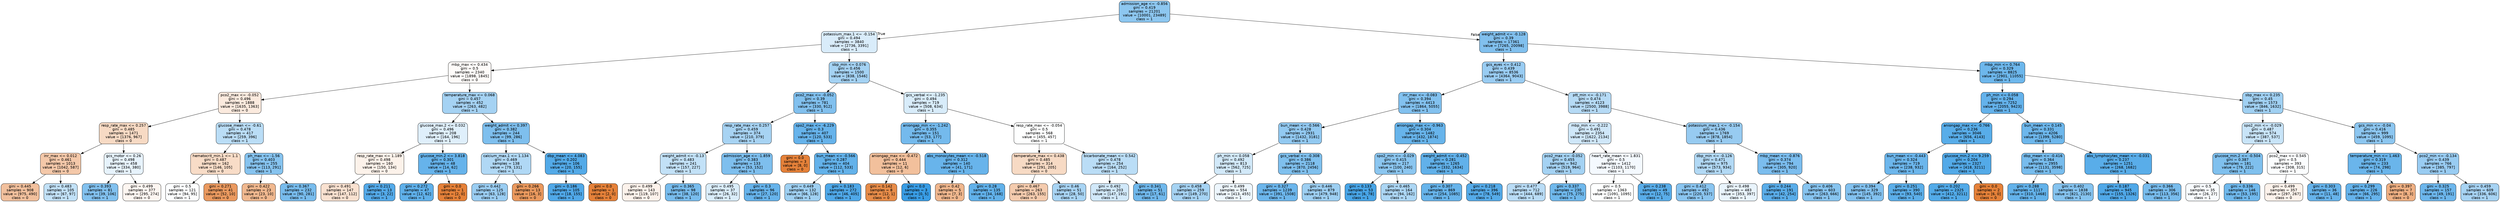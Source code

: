 digraph Tree {
node [shape=box, style="filled, rounded", color="black", fontname="helvetica"] ;
edge [fontname="helvetica"] ;
0 [label="admission_age <= -0.856\ngini = 0.419\nsamples = 21201\nvalue = [10001, 23489]\nclass = 1", fillcolor="#8dc7f0"] ;
1 [label="potassium_max.1 <= -0.154\ngini = 0.494\nsamples = 3840\nvalue = [2736, 3391]\nclass = 1", fillcolor="#d9ecfa"] ;
0 -> 1 [labeldistance=2.5, labelangle=45, headlabel="True"] ;
2 [label="mbp_max <= 0.434\ngini = 0.5\nsamples = 2340\nvalue = [1898, 1845]\nclass = 0", fillcolor="#fefbf9"] ;
1 -> 2 ;
3 [label="pco2_max <= -0.052\ngini = 0.496\nsamples = 1888\nvalue = [1635, 1363]\nclass = 0", fillcolor="#fbeade"] ;
2 -> 3 ;
4 [label="resp_rate_max <= 0.257\ngini = 0.485\nsamples = 1471\nvalue = [1376, 967]\nclass = 0", fillcolor="#f7dac4"] ;
3 -> 4 ;
5 [label="inr_max <= 0.012\ngini = 0.461\nsamples = 1013\nvalue = [1042, 587]\nclass = 0", fillcolor="#f4c8a9"] ;
4 -> 5 ;
6 [label="gini = 0.445\nsamples = 908\nvalue = [975, 490]\nclass = 0", fillcolor="#f2c09d"] ;
5 -> 6 ;
7 [label="gini = 0.483\nsamples = 105\nvalue = [67, 97]\nclass = 1", fillcolor="#c2e1f7"] ;
5 -> 7 ;
8 [label="gcs_motor <= 0.26\ngini = 0.498\nsamples = 458\nvalue = [334, 380]\nclass = 1", fillcolor="#e7f3fc"] ;
4 -> 8 ;
9 [label="gini = 0.393\nsamples = 81\nvalue = [39, 106]\nclass = 1", fillcolor="#82c1ef"] ;
8 -> 9 ;
10 [label="gini = 0.499\nsamples = 377\nvalue = [295, 274]\nclass = 0", fillcolor="#fdf6f1"] ;
8 -> 10 ;
11 [label="glucose_mean <= -0.61\ngini = 0.478\nsamples = 417\nvalue = [259, 396]\nclass = 1", fillcolor="#baddf6"] ;
3 -> 11 ;
12 [label="hematocrit_min.1 <= 1.1\ngini = 0.487\nsamples = 162\nvalue = [146, 105]\nclass = 0", fillcolor="#f8dcc7"] ;
11 -> 12 ;
13 [label="gini = 0.5\nsamples = 121\nvalue = [94, 95]\nclass = 1", fillcolor="#fdfeff"] ;
12 -> 13 ;
14 [label="gini = 0.271\nsamples = 41\nvalue = [52, 10]\nclass = 0", fillcolor="#ea995f"] ;
12 -> 14 ;
15 [label="ph_max <= -1.56\ngini = 0.403\nsamples = 255\nvalue = [113, 291]\nclass = 1", fillcolor="#86c3ef"] ;
11 -> 15 ;
16 [label="gini = 0.422\nsamples = 23\nvalue = [23, 10]\nclass = 0", fillcolor="#f0b88f"] ;
15 -> 16 ;
17 [label="gini = 0.367\nsamples = 232\nvalue = [90, 281]\nclass = 1", fillcolor="#78bced"] ;
15 -> 17 ;
18 [label="temperature_max <= 0.068\ngini = 0.457\nsamples = 452\nvalue = [263, 482]\nclass = 1", fillcolor="#a5d2f3"] ;
2 -> 18 ;
19 [label="glucose_max.2 <= 0.032\ngini = 0.496\nsamples = 208\nvalue = [164, 196]\nclass = 1", fillcolor="#dfeffb"] ;
18 -> 19 ;
20 [label="resp_rate_max <= 1.189\ngini = 0.498\nsamples = 160\nvalue = [150, 134]\nclass = 0", fillcolor="#fcf2ea"] ;
19 -> 20 ;
21 [label="gini = 0.491\nsamples = 147\nvalue = [147, 112]\nclass = 0", fillcolor="#f9e1d0"] ;
20 -> 21 ;
22 [label="gini = 0.211\nsamples = 13\nvalue = [3, 22]\nclass = 1", fillcolor="#54aae9"] ;
20 -> 22 ;
23 [label="glucose_min.2 <= 3.818\ngini = 0.301\nsamples = 48\nvalue = [14, 62]\nclass = 1", fillcolor="#66b3eb"] ;
19 -> 23 ;
24 [label="gini = 0.272\nsamples = 47\nvalue = [12, 62]\nclass = 1", fillcolor="#5fb0ea"] ;
23 -> 24 ;
25 [label="gini = 0.0\nsamples = 1\nvalue = [2, 0]\nclass = 0", fillcolor="#e58139"] ;
23 -> 25 ;
26 [label="weight_admit <= 0.397\ngini = 0.382\nsamples = 244\nvalue = [99, 286]\nclass = 1", fillcolor="#7ebfee"] ;
18 -> 26 ;
27 [label="calcium_max.1 <= 1.134\ngini = 0.469\nsamples = 138\nvalue = [79, 131]\nclass = 1", fillcolor="#b0d8f5"] ;
26 -> 27 ;
28 [label="gini = 0.442\nsamples = 125\nvalue = [63, 128]\nclass = 1", fillcolor="#9acdf2"] ;
27 -> 28 ;
29 [label="gini = 0.266\nsamples = 13\nvalue = [16, 3]\nclass = 0", fillcolor="#ea995e"] ;
27 -> 29 ;
30 [label="dbp_mean <= 4.083\ngini = 0.202\nsamples = 106\nvalue = [20, 155]\nclass = 1", fillcolor="#53aae8"] ;
26 -> 30 ;
31 [label="gini = 0.186\nsamples = 105\nvalue = [18, 155]\nclass = 1", fillcolor="#50a8e8"] ;
30 -> 31 ;
32 [label="gini = 0.0\nsamples = 1\nvalue = [2, 0]\nclass = 0", fillcolor="#e58139"] ;
30 -> 32 ;
33 [label="sbp_min <= 0.076\ngini = 0.456\nsamples = 1500\nvalue = [838, 1546]\nclass = 1", fillcolor="#a4d2f3"] ;
1 -> 33 ;
34 [label="pco2_max <= -0.052\ngini = 0.39\nsamples = 781\nvalue = [330, 912]\nclass = 1", fillcolor="#81c0ee"] ;
33 -> 34 ;
35 [label="resp_rate_max <= 0.257\ngini = 0.459\nsamples = 374\nvalue = [210, 379]\nclass = 1", fillcolor="#a7d3f3"] ;
34 -> 35 ;
36 [label="weight_admit <= -0.13\ngini = 0.483\nsamples = 241\nvalue = [157, 227]\nclass = 1", fillcolor="#c2e1f7"] ;
35 -> 36 ;
37 [label="gini = 0.499\nsamples = 143\nvalue = [119, 107]\nclass = 0", fillcolor="#fcf2eb"] ;
36 -> 37 ;
38 [label="gini = 0.365\nsamples = 98\nvalue = [38, 120]\nclass = 1", fillcolor="#78bced"] ;
36 -> 38 ;
39 [label="admission_age <= -1.859\ngini = 0.383\nsamples = 133\nvalue = [53, 152]\nclass = 1", fillcolor="#7ebfee"] ;
35 -> 39 ;
40 [label="gini = 0.495\nsamples = 37\nvalue = [26, 32]\nclass = 1", fillcolor="#daedfa"] ;
39 -> 40 ;
41 [label="gini = 0.3\nsamples = 96\nvalue = [27, 120]\nclass = 1", fillcolor="#66b3eb"] ;
39 -> 41 ;
42 [label="spo2_max <= -6.229\ngini = 0.3\nsamples = 407\nvalue = [120, 533]\nclass = 1", fillcolor="#66b3eb"] ;
34 -> 42 ;
43 [label="gini = 0.0\nsamples = 3\nvalue = [8, 0]\nclass = 0", fillcolor="#e58139"] ;
42 -> 43 ;
44 [label="bun_mean <= -0.566\ngini = 0.287\nsamples = 404\nvalue = [112, 533]\nclass = 1", fillcolor="#63b2ea"] ;
42 -> 44 ;
45 [label="gini = 0.449\nsamples = 132\nvalue = [66, 128]\nclass = 1", fillcolor="#9fd0f2"] ;
44 -> 45 ;
46 [label="gini = 0.183\nsamples = 272\nvalue = [46, 405]\nclass = 1", fillcolor="#4fa8e8"] ;
44 -> 46 ;
47 [label="gcs_verbal <= -1.235\ngini = 0.494\nsamples = 719\nvalue = [508, 634]\nclass = 1", fillcolor="#d8ecfa"] ;
33 -> 47 ;
48 [label="aniongap_min <= -1.242\ngini = 0.355\nsamples = 151\nvalue = [53, 177]\nclass = 1", fillcolor="#74baed"] ;
47 -> 48 ;
49 [label="aniongap_max <= -0.472\ngini = 0.444\nsamples = 11\nvalue = [12, 6]\nclass = 0", fillcolor="#f2c09c"] ;
48 -> 49 ;
50 [label="gini = 0.142\nsamples = 8\nvalue = [12, 1]\nclass = 0", fillcolor="#e78c49"] ;
49 -> 50 ;
51 [label="gini = 0.0\nsamples = 3\nvalue = [0, 5]\nclass = 1", fillcolor="#399de5"] ;
49 -> 51 ;
52 [label="abs_monocytes_mean <= -0.518\ngini = 0.312\nsamples = 140\nvalue = [41, 171]\nclass = 1", fillcolor="#68b4eb"] ;
48 -> 52 ;
53 [label="gini = 0.42\nsamples = 5\nvalue = [7, 3]\nclass = 0", fillcolor="#f0b78e"] ;
52 -> 53 ;
54 [label="gini = 0.28\nsamples = 135\nvalue = [34, 168]\nclass = 1", fillcolor="#61b1ea"] ;
52 -> 54 ;
55 [label="resp_rate_max <= -0.054\ngini = 0.5\nsamples = 568\nvalue = [455, 457]\nclass = 1", fillcolor="#feffff"] ;
47 -> 55 ;
56 [label="temperature_max <= 0.438\ngini = 0.485\nsamples = 314\nvalue = [291, 205]\nclass = 0", fillcolor="#f7dac4"] ;
55 -> 56 ;
57 [label="gini = 0.467\nsamples = 263\nvalue = [263, 155]\nclass = 0", fillcolor="#f4cbae"] ;
56 -> 57 ;
58 [label="gini = 0.46\nsamples = 51\nvalue = [28, 50]\nclass = 1", fillcolor="#a8d4f4"] ;
56 -> 58 ;
59 [label="bicarbonate_mean <= 0.542\ngini = 0.478\nsamples = 254\nvalue = [164, 252]\nclass = 1", fillcolor="#baddf6"] ;
55 -> 59 ;
60 [label="gini = 0.492\nsamples = 203\nvalue = [147, 191]\nclass = 1", fillcolor="#d1e8f9"] ;
59 -> 60 ;
61 [label="gini = 0.341\nsamples = 51\nvalue = [17, 61]\nclass = 1", fillcolor="#70b8ec"] ;
59 -> 61 ;
62 [label="weight_admit <= -0.128\ngini = 0.39\nsamples = 17361\nvalue = [7265, 20098]\nclass = 1", fillcolor="#81c0ee"] ;
0 -> 62 [labeldistance=2.5, labelangle=-45, headlabel="False"] ;
63 [label="gcs_eyes <= 0.412\ngini = 0.439\nsamples = 8536\nvalue = [4364, 9043]\nclass = 1", fillcolor="#99ccf2"] ;
62 -> 63 ;
64 [label="inr_max <= -0.083\ngini = 0.394\nsamples = 4413\nvalue = [1864, 5055]\nclass = 1", fillcolor="#82c1ef"] ;
63 -> 64 ;
65 [label="bun_mean <= -0.566\ngini = 0.428\nsamples = 2931\nvalue = [1432, 3181]\nclass = 1", fillcolor="#92c9f1"] ;
64 -> 65 ;
66 [label="ph_min <= 0.058\ngini = 0.492\nsamples = 813\nvalue = [562, 725]\nclass = 1", fillcolor="#d2e9f9"] ;
65 -> 66 ;
67 [label="gini = 0.458\nsamples = 259\nvalue = [149, 270]\nclass = 1", fillcolor="#a6d3f3"] ;
66 -> 67 ;
68 [label="gini = 0.499\nsamples = 554\nvalue = [413, 455]\nclass = 1", fillcolor="#edf6fd"] ;
66 -> 68 ;
69 [label="gcs_verbal <= -0.308\ngini = 0.386\nsamples = 2118\nvalue = [870, 2456]\nclass = 1", fillcolor="#7fc0ee"] ;
65 -> 69 ;
70 [label="gini = 0.327\nsamples = 1239\nvalue = [391, 1508]\nclass = 1", fillcolor="#6cb6ec"] ;
69 -> 70 ;
71 [label="gini = 0.446\nsamples = 879\nvalue = [479, 948]\nclass = 1", fillcolor="#9dcff2"] ;
69 -> 71 ;
72 [label="aniongap_max <= -0.963\ngini = 0.304\nsamples = 1482\nvalue = [432, 1874]\nclass = 1", fillcolor="#67b4eb"] ;
64 -> 72 ;
73 [label="spo2_min <= -0.029\ngini = 0.415\nsamples = 217\nvalue = [100, 240]\nclass = 1", fillcolor="#8bc6f0"] ;
72 -> 73 ;
74 [label="gini = 0.133\nsamples = 53\nvalue = [6, 78]\nclass = 1", fillcolor="#48a5e7"] ;
73 -> 74 ;
75 [label="gini = 0.465\nsamples = 164\nvalue = [94, 162]\nclass = 1", fillcolor="#acd6f4"] ;
73 -> 75 ;
76 [label="weight_admit <= -0.452\ngini = 0.281\nsamples = 1265\nvalue = [332, 1634]\nclass = 1", fillcolor="#61b1ea"] ;
72 -> 76 ;
77 [label="gini = 0.307\nsamples = 869\nvalue = [254, 1085]\nclass = 1", fillcolor="#67b4eb"] ;
76 -> 77 ;
78 [label="gini = 0.218\nsamples = 396\nvalue = [78, 549]\nclass = 1", fillcolor="#55abe9"] ;
76 -> 78 ;
79 [label="ptt_min <= -0.171\ngini = 0.474\nsamples = 4123\nvalue = [2500, 3988]\nclass = 1", fillcolor="#b5daf5"] ;
63 -> 79 ;
80 [label="mbp_min <= -0.222\ngini = 0.491\nsamples = 2354\nvalue = [1622, 2134]\nclass = 1", fillcolor="#cfe7f9"] ;
79 -> 80 ;
81 [label="pco2_max <= -0.052\ngini = 0.455\nsamples = 942\nvalue = [519, 964]\nclass = 1", fillcolor="#a4d2f3"] ;
80 -> 81 ;
82 [label="gini = 0.477\nsamples = 712\nvalue = [444, 689]\nclass = 1", fillcolor="#b9dcf6"] ;
81 -> 82 ;
83 [label="gini = 0.337\nsamples = 230\nvalue = [75, 275]\nclass = 1", fillcolor="#6fb8ec"] ;
81 -> 83 ;
84 [label="heart_rate_mean <= 1.831\ngini = 0.5\nsamples = 1412\nvalue = [1103, 1170]\nclass = 1", fillcolor="#f4f9fe"] ;
80 -> 84 ;
85 [label="gini = 0.5\nsamples = 1363\nvalue = [1091, 1095]\nclass = 1", fillcolor="#feffff"] ;
84 -> 85 ;
86 [label="gini = 0.238\nsamples = 49\nvalue = [12, 75]\nclass = 1", fillcolor="#59ade9"] ;
84 -> 86 ;
87 [label="potassium_max.1 <= -0.154\ngini = 0.436\nsamples = 1769\nvalue = [878, 1854]\nclass = 1", fillcolor="#97cbf1"] ;
79 -> 87 ;
88 [label="dbp_min <= -0.126\ngini = 0.471\nsamples = 975\nvalue = [573, 934]\nclass = 1", fillcolor="#b2d9f5"] ;
87 -> 88 ;
89 [label="gini = 0.412\nsamples = 492\nvalue = [220, 537]\nclass = 1", fillcolor="#8ac5f0"] ;
88 -> 89 ;
90 [label="gini = 0.498\nsamples = 483\nvalue = [353, 397]\nclass = 1", fillcolor="#e9f4fc"] ;
88 -> 90 ;
91 [label="mbp_mean <= -0.876\ngini = 0.374\nsamples = 794\nvalue = [305, 920]\nclass = 1", fillcolor="#7bbdee"] ;
87 -> 91 ;
92 [label="gini = 0.244\nsamples = 191\nvalue = [42, 254]\nclass = 1", fillcolor="#5aade9"] ;
91 -> 92 ;
93 [label="gini = 0.406\nsamples = 603\nvalue = [263, 666]\nclass = 1", fillcolor="#87c4ef"] ;
91 -> 93 ;
94 [label="mbp_min <= 0.764\ngini = 0.329\nsamples = 8825\nvalue = [2901, 11055]\nclass = 1", fillcolor="#6db7ec"] ;
62 -> 94 ;
95 [label="ph_min <= 0.058\ngini = 0.294\nsamples = 7252\nvalue = [2055, 9423]\nclass = 1", fillcolor="#64b2eb"] ;
94 -> 95 ;
96 [label="aniongap_max <= -0.766\ngini = 0.236\nsamples = 3046\nvalue = [656, 4143]\nclass = 1", fillcolor="#58ade9"] ;
95 -> 96 ;
97 [label="bun_mean <= -0.443\ngini = 0.324\nsamples = 719\nvalue = [238, 932]\nclass = 1", fillcolor="#6cb6ec"] ;
96 -> 97 ;
98 [label="gini = 0.394\nsamples = 329\nvalue = [145, 392]\nclass = 1", fillcolor="#82c1ef"] ;
97 -> 98 ;
99 [label="gini = 0.251\nsamples = 390\nvalue = [93, 540]\nclass = 1", fillcolor="#5baee9"] ;
97 -> 99 ;
100 [label="glucose_min.2 <= 9.259\ngini = 0.204\nsamples = 2327\nvalue = [418, 3211]\nclass = 1", fillcolor="#53aae8"] ;
96 -> 100 ;
101 [label="gini = 0.202\nsamples = 2325\nvalue = [412, 3211]\nclass = 1", fillcolor="#52aae8"] ;
100 -> 101 ;
102 [label="gini = 0.0\nsamples = 2\nvalue = [6, 0]\nclass = 0", fillcolor="#e58139"] ;
100 -> 102 ;
103 [label="bun_mean <= 0.145\ngini = 0.331\nsamples = 4206\nvalue = [1399, 5280]\nclass = 1", fillcolor="#6db7ec"] ;
95 -> 103 ;
104 [label="dbp_mean <= -0.416\ngini = 0.364\nsamples = 2955\nvalue = [1131, 3598]\nclass = 1", fillcolor="#77bced"] ;
103 -> 104 ;
105 [label="gini = 0.288\nsamples = 1117\nvalue = [310, 1468]\nclass = 1", fillcolor="#63b2ea"] ;
104 -> 105 ;
106 [label="gini = 0.402\nsamples = 1838\nvalue = [821, 2130]\nclass = 1", fillcolor="#85c3ef"] ;
104 -> 106 ;
107 [label="abs_lymphocytes_mean <= -0.031\ngini = 0.237\nsamples = 1251\nvalue = [268, 1682]\nclass = 1", fillcolor="#59ade9"] ;
103 -> 107 ;
108 [label="gini = 0.187\nsamples = 945\nvalue = [155, 1326]\nclass = 1", fillcolor="#50a8e8"] ;
107 -> 108 ;
109 [label="gini = 0.366\nsamples = 306\nvalue = [113, 356]\nclass = 1", fillcolor="#78bced"] ;
107 -> 109 ;
110 [label="sbp_max <= 0.235\ngini = 0.45\nsamples = 1573\nvalue = [846, 1632]\nclass = 1", fillcolor="#a0d0f2"] ;
94 -> 110 ;
111 [label="spo2_min <= -0.029\ngini = 0.487\nsamples = 574\nvalue = [387, 537]\nclass = 1", fillcolor="#c8e4f8"] ;
110 -> 111 ;
112 [label="glucose_min.2 <= -0.504\ngini = 0.387\nsamples = 181\nvalue = [79, 222]\nclass = 1", fillcolor="#7fc0ee"] ;
111 -> 112 ;
113 [label="gini = 0.5\nsamples = 35\nvalue = [26, 27]\nclass = 1", fillcolor="#f8fbfe"] ;
112 -> 113 ;
114 [label="gini = 0.336\nsamples = 146\nvalue = [53, 195]\nclass = 1", fillcolor="#6fb8ec"] ;
112 -> 114 ;
115 [label="pco2_max <= 0.545\ngini = 0.5\nsamples = 393\nvalue = [308, 315]\nclass = 1", fillcolor="#fbfdfe"] ;
111 -> 115 ;
116 [label="gini = 0.499\nsamples = 357\nvalue = [297, 267]\nclass = 0", fillcolor="#fcf2eb"] ;
115 -> 116 ;
117 [label="gini = 0.303\nsamples = 36\nvalue = [11, 48]\nclass = 1", fillcolor="#66b3eb"] ;
115 -> 117 ;
118 [label="gcs_min <= -0.04\ngini = 0.416\nsamples = 999\nvalue = [459, 1095]\nclass = 1", fillcolor="#8cc6f0"] ;
110 -> 118 ;
119 [label="temperature_min <= 1.463\ngini = 0.319\nsamples = 233\nvalue = [74, 298]\nclass = 1", fillcolor="#6ab5eb"] ;
118 -> 119 ;
120 [label="gini = 0.299\nsamples = 226\nvalue = [66, 295]\nclass = 1", fillcolor="#65b3eb"] ;
119 -> 120 ;
121 [label="gini = 0.397\nsamples = 7\nvalue = [8, 3]\nclass = 0", fillcolor="#efb083"] ;
119 -> 121 ;
122 [label="pco2_min <= -0.134\ngini = 0.439\nsamples = 766\nvalue = [385, 797]\nclass = 1", fillcolor="#99ccf2"] ;
118 -> 122 ;
123 [label="gini = 0.325\nsamples = 157\nvalue = [49, 191]\nclass = 1", fillcolor="#6cb6ec"] ;
122 -> 123 ;
124 [label="gini = 0.459\nsamples = 609\nvalue = [336, 606]\nclass = 1", fillcolor="#a7d3f3"] ;
122 -> 124 ;
}